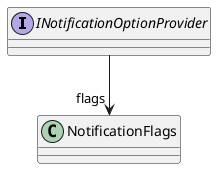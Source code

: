@startuml
interface INotificationOptionProvider {
}
INotificationOptionProvider --> "flags" NotificationFlags
@enduml

